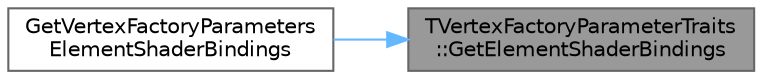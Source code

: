 digraph "TVertexFactoryParameterTraits::GetElementShaderBindings"
{
 // INTERACTIVE_SVG=YES
 // LATEX_PDF_SIZE
  bgcolor="transparent";
  edge [fontname=Helvetica,fontsize=10,labelfontname=Helvetica,labelfontsize=10];
  node [fontname=Helvetica,fontsize=10,shape=box,height=0.2,width=0.4];
  rankdir="RL";
  Node1 [id="Node000001",label="TVertexFactoryParameterTraits\l::GetElementShaderBindings",height=0.2,width=0.4,color="gray40", fillcolor="grey60", style="filled", fontcolor="black",tooltip=" "];
  Node1 -> Node2 [id="edge1_Node000001_Node000002",dir="back",color="steelblue1",style="solid",tooltip=" "];
  Node2 [id="Node000002",label="GetVertexFactoryParameters\lElementShaderBindings",height=0.2,width=0.4,color="grey40", fillcolor="white", style="filled",URL="$d8/dc4/VertexFactory_8h.html#a5b9e800351ea9c67139c5e56b8646300",tooltip=" "];
}
